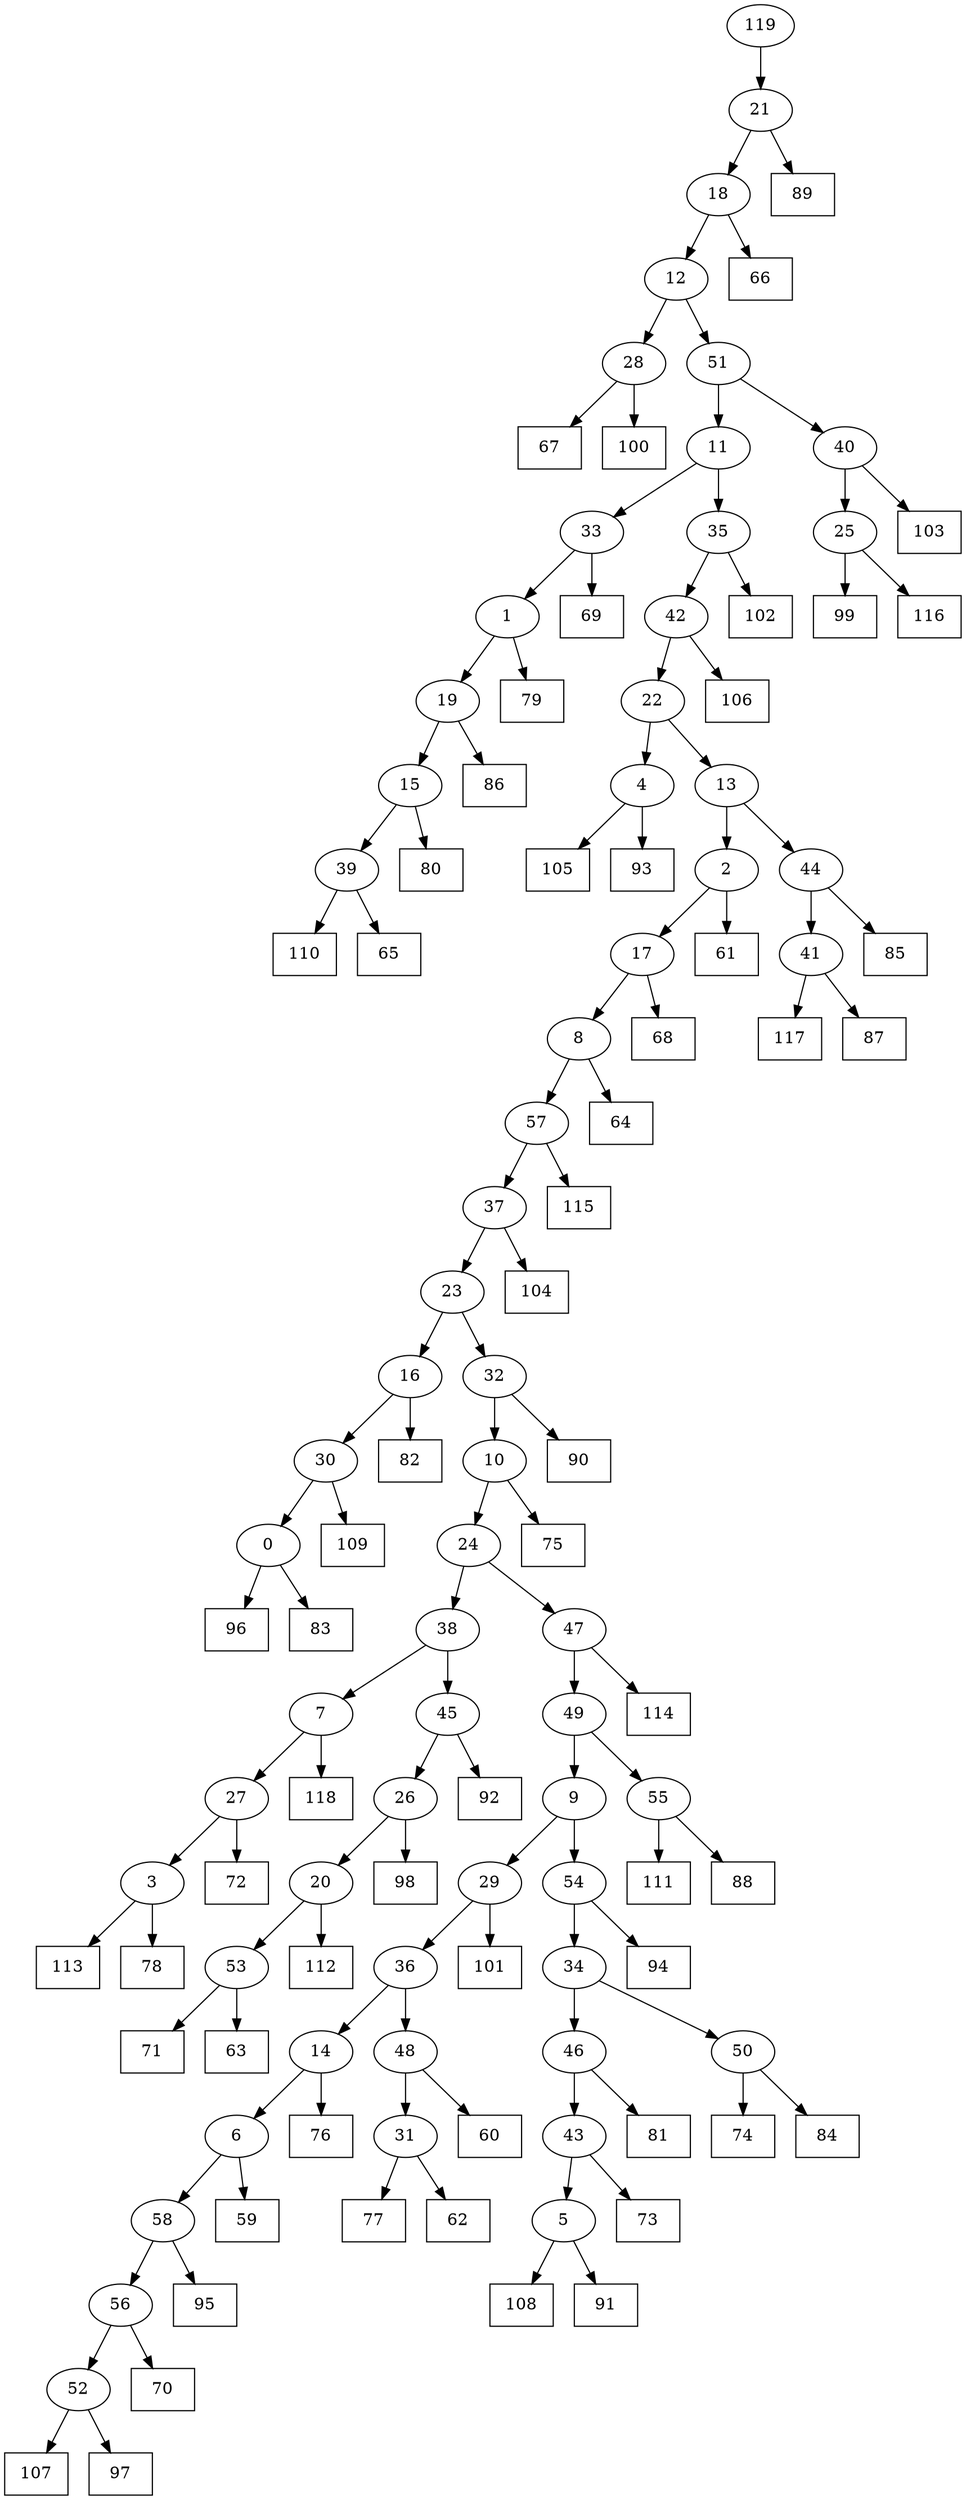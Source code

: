 digraph G {
0[label="0"];
1[label="1"];
2[label="2"];
3[label="3"];
4[label="4"];
5[label="5"];
6[label="6"];
7[label="7"];
8[label="8"];
9[label="9"];
10[label="10"];
11[label="11"];
12[label="12"];
13[label="13"];
14[label="14"];
15[label="15"];
16[label="16"];
17[label="17"];
18[label="18"];
19[label="19"];
20[label="20"];
21[label="21"];
22[label="22"];
23[label="23"];
24[label="24"];
25[label="25"];
26[label="26"];
27[label="27"];
28[label="28"];
29[label="29"];
30[label="30"];
31[label="31"];
32[label="32"];
33[label="33"];
34[label="34"];
35[label="35"];
36[label="36"];
37[label="37"];
38[label="38"];
39[label="39"];
40[label="40"];
41[label="41"];
42[label="42"];
43[label="43"];
44[label="44"];
45[label="45"];
46[label="46"];
47[label="47"];
48[label="48"];
49[label="49"];
50[label="50"];
51[label="51"];
52[label="52"];
53[label="53"];
54[label="54"];
55[label="55"];
56[label="56"];
57[label="57"];
58[label="58"];
59[shape=box,label="92"];
60[shape=box,label="64"];
61[shape=box,label="89"];
62[shape=box,label="68"];
63[shape=box,label="110"];
64[shape=box,label="96"];
65[shape=box,label="79"];
66[shape=box,label="107"];
67[shape=box,label="101"];
68[shape=box,label="94"];
69[shape=box,label="80"];
70[shape=box,label="117"];
71[shape=box,label="102"];
72[shape=box,label="59"];
73[shape=box,label="81"];
74[shape=box,label="111"];
75[shape=box,label="60"];
76[shape=box,label="109"];
77[shape=box,label="97"];
78[shape=box,label="70"];
79[shape=box,label="82"];
80[shape=box,label="112"];
81[shape=box,label="61"];
82[shape=box,label="99"];
83[shape=box,label="114"];
84[shape=box,label="75"];
85[shape=box,label="95"];
86[shape=box,label="67"];
87[shape=box,label="116"];
88[shape=box,label="118"];
89[shape=box,label="87"];
90[shape=box,label="71"];
91[shape=box,label="113"];
92[shape=box,label="76"];
93[shape=box,label="78"];
94[shape=box,label="74"];
95[shape=box,label="86"];
96[shape=box,label="108"];
97[shape=box,label="77"];
98[shape=box,label="85"];
99[shape=box,label="73"];
100[shape=box,label="100"];
101[shape=box,label="84"];
102[shape=box,label="105"];
103[shape=box,label="66"];
104[shape=box,label="115"];
105[shape=box,label="98"];
106[shape=box,label="93"];
107[shape=box,label="104"];
108[shape=box,label="63"];
109[shape=box,label="91"];
110[shape=box,label="103"];
111[shape=box,label="106"];
112[shape=box,label="69"];
113[shape=box,label="65"];
114[shape=box,label="72"];
115[shape=box,label="88"];
116[shape=box,label="62"];
117[shape=box,label="83"];
118[shape=box,label="90"];
119[label="119"];
31->116 ;
29->67 ;
42->111 ;
20->80 ;
32->118 ;
4->102 ;
39->113 ;
25->82 ;
47->83 ;
23->16 ;
16->30 ;
3->93 ;
31->97 ;
16->79 ;
26->105 ;
18->103 ;
10->84 ;
12->51 ;
0->117 ;
21->61 ;
57->104 ;
1->65 ;
52->66 ;
55->74 ;
28->86 ;
8->60 ;
48->75 ;
9->29 ;
40->25 ;
25->87 ;
119->21 ;
35->71 ;
6->58 ;
58->85 ;
30->76 ;
11->35 ;
56->78 ;
33->1 ;
56->52 ;
38->7 ;
53->90 ;
22->13 ;
13->2 ;
44->98 ;
46->43 ;
43->99 ;
21->18 ;
45->26 ;
40->110 ;
8->57 ;
57->37 ;
12->28 ;
15->69 ;
46->73 ;
26->20 ;
7->27 ;
7->88 ;
50->101 ;
33->112 ;
34->46 ;
54->68 ;
29->36 ;
28->100 ;
43->5 ;
5->109 ;
49->9 ;
9->54 ;
35->42 ;
18->12 ;
37->23 ;
51->40 ;
20->53 ;
53->108 ;
2->81 ;
27->3 ;
3->91 ;
37->107 ;
38->45 ;
54->34 ;
27->114 ;
0->64 ;
41->89 ;
10->24 ;
24->38 ;
45->59 ;
49->55 ;
55->115 ;
19->15 ;
24->47 ;
47->49 ;
6->72 ;
17->8 ;
52->77 ;
14->6 ;
41->70 ;
36->14 ;
14->92 ;
42->22 ;
23->32 ;
32->10 ;
1->19 ;
58->56 ;
51->11 ;
11->33 ;
30->0 ;
22->4 ;
4->106 ;
19->95 ;
2->17 ;
17->62 ;
50->94 ;
15->39 ;
39->63 ;
5->96 ;
13->44 ;
44->41 ;
34->50 ;
36->48 ;
48->31 ;
}
